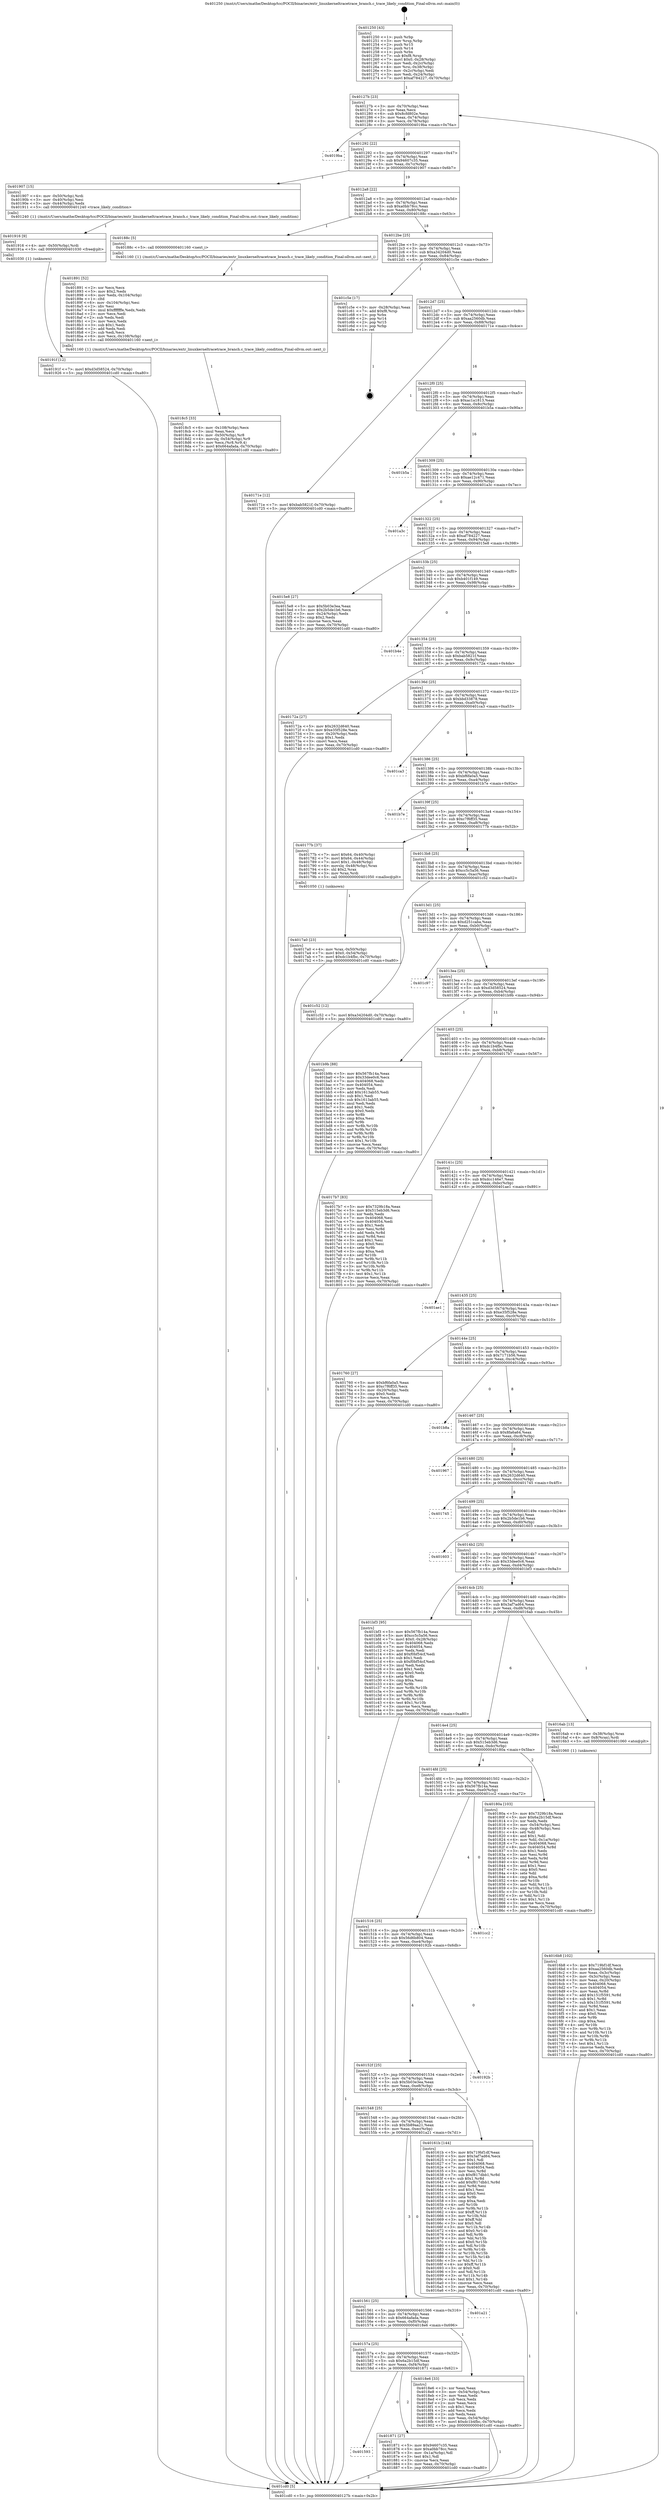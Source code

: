digraph "0x401250" {
  label = "0x401250 (/mnt/c/Users/mathe/Desktop/tcc/POCII/binaries/extr_linuxkerneltracetrace_branch.c_trace_likely_condition_Final-ollvm.out::main(0))"
  labelloc = "t"
  node[shape=record]

  Entry [label="",width=0.3,height=0.3,shape=circle,fillcolor=black,style=filled]
  "0x40127b" [label="{
     0x40127b [23]\l
     | [instrs]\l
     &nbsp;&nbsp;0x40127b \<+3\>: mov -0x70(%rbp),%eax\l
     &nbsp;&nbsp;0x40127e \<+2\>: mov %eax,%ecx\l
     &nbsp;&nbsp;0x401280 \<+6\>: sub $0x8cfd802e,%ecx\l
     &nbsp;&nbsp;0x401286 \<+3\>: mov %eax,-0x74(%rbp)\l
     &nbsp;&nbsp;0x401289 \<+3\>: mov %ecx,-0x78(%rbp)\l
     &nbsp;&nbsp;0x40128c \<+6\>: je 00000000004019ba \<main+0x76a\>\l
  }"]
  "0x4019ba" [label="{
     0x4019ba\l
  }", style=dashed]
  "0x401292" [label="{
     0x401292 [22]\l
     | [instrs]\l
     &nbsp;&nbsp;0x401292 \<+5\>: jmp 0000000000401297 \<main+0x47\>\l
     &nbsp;&nbsp;0x401297 \<+3\>: mov -0x74(%rbp),%eax\l
     &nbsp;&nbsp;0x40129a \<+5\>: sub $0x94607c35,%eax\l
     &nbsp;&nbsp;0x40129f \<+3\>: mov %eax,-0x7c(%rbp)\l
     &nbsp;&nbsp;0x4012a2 \<+6\>: je 0000000000401907 \<main+0x6b7\>\l
  }"]
  Exit [label="",width=0.3,height=0.3,shape=circle,fillcolor=black,style=filled,peripheries=2]
  "0x401907" [label="{
     0x401907 [15]\l
     | [instrs]\l
     &nbsp;&nbsp;0x401907 \<+4\>: mov -0x50(%rbp),%rdi\l
     &nbsp;&nbsp;0x40190b \<+3\>: mov -0x40(%rbp),%esi\l
     &nbsp;&nbsp;0x40190e \<+3\>: mov -0x44(%rbp),%edx\l
     &nbsp;&nbsp;0x401911 \<+5\>: call 0000000000401240 \<trace_likely_condition\>\l
     | [calls]\l
     &nbsp;&nbsp;0x401240 \{1\} (/mnt/c/Users/mathe/Desktop/tcc/POCII/binaries/extr_linuxkerneltracetrace_branch.c_trace_likely_condition_Final-ollvm.out::trace_likely_condition)\l
  }"]
  "0x4012a8" [label="{
     0x4012a8 [22]\l
     | [instrs]\l
     &nbsp;&nbsp;0x4012a8 \<+5\>: jmp 00000000004012ad \<main+0x5d\>\l
     &nbsp;&nbsp;0x4012ad \<+3\>: mov -0x74(%rbp),%eax\l
     &nbsp;&nbsp;0x4012b0 \<+5\>: sub $0xa0bb78cc,%eax\l
     &nbsp;&nbsp;0x4012b5 \<+3\>: mov %eax,-0x80(%rbp)\l
     &nbsp;&nbsp;0x4012b8 \<+6\>: je 000000000040188c \<main+0x63c\>\l
  }"]
  "0x40191f" [label="{
     0x40191f [12]\l
     | [instrs]\l
     &nbsp;&nbsp;0x40191f \<+7\>: movl $0xd3d58524,-0x70(%rbp)\l
     &nbsp;&nbsp;0x401926 \<+5\>: jmp 0000000000401cd0 \<main+0xa80\>\l
  }"]
  "0x40188c" [label="{
     0x40188c [5]\l
     | [instrs]\l
     &nbsp;&nbsp;0x40188c \<+5\>: call 0000000000401160 \<next_i\>\l
     | [calls]\l
     &nbsp;&nbsp;0x401160 \{1\} (/mnt/c/Users/mathe/Desktop/tcc/POCII/binaries/extr_linuxkerneltracetrace_branch.c_trace_likely_condition_Final-ollvm.out::next_i)\l
  }"]
  "0x4012be" [label="{
     0x4012be [25]\l
     | [instrs]\l
     &nbsp;&nbsp;0x4012be \<+5\>: jmp 00000000004012c3 \<main+0x73\>\l
     &nbsp;&nbsp;0x4012c3 \<+3\>: mov -0x74(%rbp),%eax\l
     &nbsp;&nbsp;0x4012c6 \<+5\>: sub $0xa34204d0,%eax\l
     &nbsp;&nbsp;0x4012cb \<+6\>: mov %eax,-0x84(%rbp)\l
     &nbsp;&nbsp;0x4012d1 \<+6\>: je 0000000000401c5e \<main+0xa0e\>\l
  }"]
  "0x401916" [label="{
     0x401916 [9]\l
     | [instrs]\l
     &nbsp;&nbsp;0x401916 \<+4\>: mov -0x50(%rbp),%rdi\l
     &nbsp;&nbsp;0x40191a \<+5\>: call 0000000000401030 \<free@plt\>\l
     | [calls]\l
     &nbsp;&nbsp;0x401030 \{1\} (unknown)\l
  }"]
  "0x401c5e" [label="{
     0x401c5e [17]\l
     | [instrs]\l
     &nbsp;&nbsp;0x401c5e \<+3\>: mov -0x28(%rbp),%eax\l
     &nbsp;&nbsp;0x401c61 \<+7\>: add $0xf8,%rsp\l
     &nbsp;&nbsp;0x401c68 \<+1\>: pop %rbx\l
     &nbsp;&nbsp;0x401c69 \<+2\>: pop %r14\l
     &nbsp;&nbsp;0x401c6b \<+2\>: pop %r15\l
     &nbsp;&nbsp;0x401c6d \<+1\>: pop %rbp\l
     &nbsp;&nbsp;0x401c6e \<+1\>: ret\l
  }"]
  "0x4012d7" [label="{
     0x4012d7 [25]\l
     | [instrs]\l
     &nbsp;&nbsp;0x4012d7 \<+5\>: jmp 00000000004012dc \<main+0x8c\>\l
     &nbsp;&nbsp;0x4012dc \<+3\>: mov -0x74(%rbp),%eax\l
     &nbsp;&nbsp;0x4012df \<+5\>: sub $0xaa2560db,%eax\l
     &nbsp;&nbsp;0x4012e4 \<+6\>: mov %eax,-0x88(%rbp)\l
     &nbsp;&nbsp;0x4012ea \<+6\>: je 000000000040171e \<main+0x4ce\>\l
  }"]
  "0x4018c5" [label="{
     0x4018c5 [33]\l
     | [instrs]\l
     &nbsp;&nbsp;0x4018c5 \<+6\>: mov -0x108(%rbp),%ecx\l
     &nbsp;&nbsp;0x4018cb \<+3\>: imul %eax,%ecx\l
     &nbsp;&nbsp;0x4018ce \<+4\>: mov -0x50(%rbp),%r8\l
     &nbsp;&nbsp;0x4018d2 \<+4\>: movslq -0x54(%rbp),%r9\l
     &nbsp;&nbsp;0x4018d6 \<+4\>: mov %ecx,(%r8,%r9,4)\l
     &nbsp;&nbsp;0x4018da \<+7\>: movl $0x664afada,-0x70(%rbp)\l
     &nbsp;&nbsp;0x4018e1 \<+5\>: jmp 0000000000401cd0 \<main+0xa80\>\l
  }"]
  "0x40171e" [label="{
     0x40171e [12]\l
     | [instrs]\l
     &nbsp;&nbsp;0x40171e \<+7\>: movl $0xbab5821f,-0x70(%rbp)\l
     &nbsp;&nbsp;0x401725 \<+5\>: jmp 0000000000401cd0 \<main+0xa80\>\l
  }"]
  "0x4012f0" [label="{
     0x4012f0 [25]\l
     | [instrs]\l
     &nbsp;&nbsp;0x4012f0 \<+5\>: jmp 00000000004012f5 \<main+0xa5\>\l
     &nbsp;&nbsp;0x4012f5 \<+3\>: mov -0x74(%rbp),%eax\l
     &nbsp;&nbsp;0x4012f8 \<+5\>: sub $0xac1a1813,%eax\l
     &nbsp;&nbsp;0x4012fd \<+6\>: mov %eax,-0x8c(%rbp)\l
     &nbsp;&nbsp;0x401303 \<+6\>: je 0000000000401b5a \<main+0x90a\>\l
  }"]
  "0x401891" [label="{
     0x401891 [52]\l
     | [instrs]\l
     &nbsp;&nbsp;0x401891 \<+2\>: xor %ecx,%ecx\l
     &nbsp;&nbsp;0x401893 \<+5\>: mov $0x2,%edx\l
     &nbsp;&nbsp;0x401898 \<+6\>: mov %edx,-0x104(%rbp)\l
     &nbsp;&nbsp;0x40189e \<+1\>: cltd\l
     &nbsp;&nbsp;0x40189f \<+6\>: mov -0x104(%rbp),%esi\l
     &nbsp;&nbsp;0x4018a5 \<+2\>: idiv %esi\l
     &nbsp;&nbsp;0x4018a7 \<+6\>: imul $0xfffffffe,%edx,%edx\l
     &nbsp;&nbsp;0x4018ad \<+2\>: mov %ecx,%edi\l
     &nbsp;&nbsp;0x4018af \<+2\>: sub %edx,%edi\l
     &nbsp;&nbsp;0x4018b1 \<+2\>: mov %ecx,%edx\l
     &nbsp;&nbsp;0x4018b3 \<+3\>: sub $0x1,%edx\l
     &nbsp;&nbsp;0x4018b6 \<+2\>: add %edx,%edi\l
     &nbsp;&nbsp;0x4018b8 \<+2\>: sub %edi,%ecx\l
     &nbsp;&nbsp;0x4018ba \<+6\>: mov %ecx,-0x108(%rbp)\l
     &nbsp;&nbsp;0x4018c0 \<+5\>: call 0000000000401160 \<next_i\>\l
     | [calls]\l
     &nbsp;&nbsp;0x401160 \{1\} (/mnt/c/Users/mathe/Desktop/tcc/POCII/binaries/extr_linuxkerneltracetrace_branch.c_trace_likely_condition_Final-ollvm.out::next_i)\l
  }"]
  "0x401b5a" [label="{
     0x401b5a\l
  }", style=dashed]
  "0x401309" [label="{
     0x401309 [25]\l
     | [instrs]\l
     &nbsp;&nbsp;0x401309 \<+5\>: jmp 000000000040130e \<main+0xbe\>\l
     &nbsp;&nbsp;0x40130e \<+3\>: mov -0x74(%rbp),%eax\l
     &nbsp;&nbsp;0x401311 \<+5\>: sub $0xae12c471,%eax\l
     &nbsp;&nbsp;0x401316 \<+6\>: mov %eax,-0x90(%rbp)\l
     &nbsp;&nbsp;0x40131c \<+6\>: je 0000000000401a3c \<main+0x7ec\>\l
  }"]
  "0x401593" [label="{
     0x401593\l
  }", style=dashed]
  "0x401a3c" [label="{
     0x401a3c\l
  }", style=dashed]
  "0x401322" [label="{
     0x401322 [25]\l
     | [instrs]\l
     &nbsp;&nbsp;0x401322 \<+5\>: jmp 0000000000401327 \<main+0xd7\>\l
     &nbsp;&nbsp;0x401327 \<+3\>: mov -0x74(%rbp),%eax\l
     &nbsp;&nbsp;0x40132a \<+5\>: sub $0xaf784227,%eax\l
     &nbsp;&nbsp;0x40132f \<+6\>: mov %eax,-0x94(%rbp)\l
     &nbsp;&nbsp;0x401335 \<+6\>: je 00000000004015e8 \<main+0x398\>\l
  }"]
  "0x401871" [label="{
     0x401871 [27]\l
     | [instrs]\l
     &nbsp;&nbsp;0x401871 \<+5\>: mov $0x94607c35,%eax\l
     &nbsp;&nbsp;0x401876 \<+5\>: mov $0xa0bb78cc,%ecx\l
     &nbsp;&nbsp;0x40187b \<+3\>: mov -0x1a(%rbp),%dl\l
     &nbsp;&nbsp;0x40187e \<+3\>: test $0x1,%dl\l
     &nbsp;&nbsp;0x401881 \<+3\>: cmovne %ecx,%eax\l
     &nbsp;&nbsp;0x401884 \<+3\>: mov %eax,-0x70(%rbp)\l
     &nbsp;&nbsp;0x401887 \<+5\>: jmp 0000000000401cd0 \<main+0xa80\>\l
  }"]
  "0x4015e8" [label="{
     0x4015e8 [27]\l
     | [instrs]\l
     &nbsp;&nbsp;0x4015e8 \<+5\>: mov $0x5b03e3ea,%eax\l
     &nbsp;&nbsp;0x4015ed \<+5\>: mov $0x2b5de1b6,%ecx\l
     &nbsp;&nbsp;0x4015f2 \<+3\>: mov -0x24(%rbp),%edx\l
     &nbsp;&nbsp;0x4015f5 \<+3\>: cmp $0x2,%edx\l
     &nbsp;&nbsp;0x4015f8 \<+3\>: cmovne %ecx,%eax\l
     &nbsp;&nbsp;0x4015fb \<+3\>: mov %eax,-0x70(%rbp)\l
     &nbsp;&nbsp;0x4015fe \<+5\>: jmp 0000000000401cd0 \<main+0xa80\>\l
  }"]
  "0x40133b" [label="{
     0x40133b [25]\l
     | [instrs]\l
     &nbsp;&nbsp;0x40133b \<+5\>: jmp 0000000000401340 \<main+0xf0\>\l
     &nbsp;&nbsp;0x401340 \<+3\>: mov -0x74(%rbp),%eax\l
     &nbsp;&nbsp;0x401343 \<+5\>: sub $0xb401f149,%eax\l
     &nbsp;&nbsp;0x401348 \<+6\>: mov %eax,-0x98(%rbp)\l
     &nbsp;&nbsp;0x40134e \<+6\>: je 0000000000401b4e \<main+0x8fe\>\l
  }"]
  "0x401cd0" [label="{
     0x401cd0 [5]\l
     | [instrs]\l
     &nbsp;&nbsp;0x401cd0 \<+5\>: jmp 000000000040127b \<main+0x2b\>\l
  }"]
  "0x401250" [label="{
     0x401250 [43]\l
     | [instrs]\l
     &nbsp;&nbsp;0x401250 \<+1\>: push %rbp\l
     &nbsp;&nbsp;0x401251 \<+3\>: mov %rsp,%rbp\l
     &nbsp;&nbsp;0x401254 \<+2\>: push %r15\l
     &nbsp;&nbsp;0x401256 \<+2\>: push %r14\l
     &nbsp;&nbsp;0x401258 \<+1\>: push %rbx\l
     &nbsp;&nbsp;0x401259 \<+7\>: sub $0xf8,%rsp\l
     &nbsp;&nbsp;0x401260 \<+7\>: movl $0x0,-0x28(%rbp)\l
     &nbsp;&nbsp;0x401267 \<+3\>: mov %edi,-0x2c(%rbp)\l
     &nbsp;&nbsp;0x40126a \<+4\>: mov %rsi,-0x38(%rbp)\l
     &nbsp;&nbsp;0x40126e \<+3\>: mov -0x2c(%rbp),%edi\l
     &nbsp;&nbsp;0x401271 \<+3\>: mov %edi,-0x24(%rbp)\l
     &nbsp;&nbsp;0x401274 \<+7\>: movl $0xaf784227,-0x70(%rbp)\l
  }"]
  "0x40157a" [label="{
     0x40157a [25]\l
     | [instrs]\l
     &nbsp;&nbsp;0x40157a \<+5\>: jmp 000000000040157f \<main+0x32f\>\l
     &nbsp;&nbsp;0x40157f \<+3\>: mov -0x74(%rbp),%eax\l
     &nbsp;&nbsp;0x401582 \<+5\>: sub $0x6a2b15df,%eax\l
     &nbsp;&nbsp;0x401587 \<+6\>: mov %eax,-0xf4(%rbp)\l
     &nbsp;&nbsp;0x40158d \<+6\>: je 0000000000401871 \<main+0x621\>\l
  }"]
  "0x401b4e" [label="{
     0x401b4e\l
  }", style=dashed]
  "0x401354" [label="{
     0x401354 [25]\l
     | [instrs]\l
     &nbsp;&nbsp;0x401354 \<+5\>: jmp 0000000000401359 \<main+0x109\>\l
     &nbsp;&nbsp;0x401359 \<+3\>: mov -0x74(%rbp),%eax\l
     &nbsp;&nbsp;0x40135c \<+5\>: sub $0xbab5821f,%eax\l
     &nbsp;&nbsp;0x401361 \<+6\>: mov %eax,-0x9c(%rbp)\l
     &nbsp;&nbsp;0x401367 \<+6\>: je 000000000040172a \<main+0x4da\>\l
  }"]
  "0x4018e6" [label="{
     0x4018e6 [33]\l
     | [instrs]\l
     &nbsp;&nbsp;0x4018e6 \<+2\>: xor %eax,%eax\l
     &nbsp;&nbsp;0x4018e8 \<+3\>: mov -0x54(%rbp),%ecx\l
     &nbsp;&nbsp;0x4018eb \<+2\>: mov %eax,%edx\l
     &nbsp;&nbsp;0x4018ed \<+2\>: sub %ecx,%edx\l
     &nbsp;&nbsp;0x4018ef \<+2\>: mov %eax,%ecx\l
     &nbsp;&nbsp;0x4018f1 \<+3\>: sub $0x1,%ecx\l
     &nbsp;&nbsp;0x4018f4 \<+2\>: add %ecx,%edx\l
     &nbsp;&nbsp;0x4018f6 \<+2\>: sub %edx,%eax\l
     &nbsp;&nbsp;0x4018f8 \<+3\>: mov %eax,-0x54(%rbp)\l
     &nbsp;&nbsp;0x4018fb \<+7\>: movl $0xdc1b4fbc,-0x70(%rbp)\l
     &nbsp;&nbsp;0x401902 \<+5\>: jmp 0000000000401cd0 \<main+0xa80\>\l
  }"]
  "0x40172a" [label="{
     0x40172a [27]\l
     | [instrs]\l
     &nbsp;&nbsp;0x40172a \<+5\>: mov $0x2632d640,%eax\l
     &nbsp;&nbsp;0x40172f \<+5\>: mov $0xe35f528e,%ecx\l
     &nbsp;&nbsp;0x401734 \<+3\>: mov -0x20(%rbp),%edx\l
     &nbsp;&nbsp;0x401737 \<+3\>: cmp $0x1,%edx\l
     &nbsp;&nbsp;0x40173a \<+3\>: cmovl %ecx,%eax\l
     &nbsp;&nbsp;0x40173d \<+3\>: mov %eax,-0x70(%rbp)\l
     &nbsp;&nbsp;0x401740 \<+5\>: jmp 0000000000401cd0 \<main+0xa80\>\l
  }"]
  "0x40136d" [label="{
     0x40136d [25]\l
     | [instrs]\l
     &nbsp;&nbsp;0x40136d \<+5\>: jmp 0000000000401372 \<main+0x122\>\l
     &nbsp;&nbsp;0x401372 \<+3\>: mov -0x74(%rbp),%eax\l
     &nbsp;&nbsp;0x401375 \<+5\>: sub $0xbbd33878,%eax\l
     &nbsp;&nbsp;0x40137a \<+6\>: mov %eax,-0xa0(%rbp)\l
     &nbsp;&nbsp;0x401380 \<+6\>: je 0000000000401ca3 \<main+0xa53\>\l
  }"]
  "0x401561" [label="{
     0x401561 [25]\l
     | [instrs]\l
     &nbsp;&nbsp;0x401561 \<+5\>: jmp 0000000000401566 \<main+0x316\>\l
     &nbsp;&nbsp;0x401566 \<+3\>: mov -0x74(%rbp),%eax\l
     &nbsp;&nbsp;0x401569 \<+5\>: sub $0x664afada,%eax\l
     &nbsp;&nbsp;0x40156e \<+6\>: mov %eax,-0xf0(%rbp)\l
     &nbsp;&nbsp;0x401574 \<+6\>: je 00000000004018e6 \<main+0x696\>\l
  }"]
  "0x401ca3" [label="{
     0x401ca3\l
  }", style=dashed]
  "0x401386" [label="{
     0x401386 [25]\l
     | [instrs]\l
     &nbsp;&nbsp;0x401386 \<+5\>: jmp 000000000040138b \<main+0x13b\>\l
     &nbsp;&nbsp;0x40138b \<+3\>: mov -0x74(%rbp),%eax\l
     &nbsp;&nbsp;0x40138e \<+5\>: sub $0xbf6fa0a5,%eax\l
     &nbsp;&nbsp;0x401393 \<+6\>: mov %eax,-0xa4(%rbp)\l
     &nbsp;&nbsp;0x401399 \<+6\>: je 0000000000401b7e \<main+0x92e\>\l
  }"]
  "0x401a21" [label="{
     0x401a21\l
  }", style=dashed]
  "0x401b7e" [label="{
     0x401b7e\l
  }", style=dashed]
  "0x40139f" [label="{
     0x40139f [25]\l
     | [instrs]\l
     &nbsp;&nbsp;0x40139f \<+5\>: jmp 00000000004013a4 \<main+0x154\>\l
     &nbsp;&nbsp;0x4013a4 \<+3\>: mov -0x74(%rbp),%eax\l
     &nbsp;&nbsp;0x4013a7 \<+5\>: sub $0xc7f6ff35,%eax\l
     &nbsp;&nbsp;0x4013ac \<+6\>: mov %eax,-0xa8(%rbp)\l
     &nbsp;&nbsp;0x4013b2 \<+6\>: je 000000000040177b \<main+0x52b\>\l
  }"]
  "0x4017a0" [label="{
     0x4017a0 [23]\l
     | [instrs]\l
     &nbsp;&nbsp;0x4017a0 \<+4\>: mov %rax,-0x50(%rbp)\l
     &nbsp;&nbsp;0x4017a4 \<+7\>: movl $0x0,-0x54(%rbp)\l
     &nbsp;&nbsp;0x4017ab \<+7\>: movl $0xdc1b4fbc,-0x70(%rbp)\l
     &nbsp;&nbsp;0x4017b2 \<+5\>: jmp 0000000000401cd0 \<main+0xa80\>\l
  }"]
  "0x40177b" [label="{
     0x40177b [37]\l
     | [instrs]\l
     &nbsp;&nbsp;0x40177b \<+7\>: movl $0x64,-0x40(%rbp)\l
     &nbsp;&nbsp;0x401782 \<+7\>: movl $0x64,-0x44(%rbp)\l
     &nbsp;&nbsp;0x401789 \<+7\>: movl $0x1,-0x48(%rbp)\l
     &nbsp;&nbsp;0x401790 \<+4\>: movslq -0x48(%rbp),%rax\l
     &nbsp;&nbsp;0x401794 \<+4\>: shl $0x2,%rax\l
     &nbsp;&nbsp;0x401798 \<+3\>: mov %rax,%rdi\l
     &nbsp;&nbsp;0x40179b \<+5\>: call 0000000000401050 \<malloc@plt\>\l
     | [calls]\l
     &nbsp;&nbsp;0x401050 \{1\} (unknown)\l
  }"]
  "0x4013b8" [label="{
     0x4013b8 [25]\l
     | [instrs]\l
     &nbsp;&nbsp;0x4013b8 \<+5\>: jmp 00000000004013bd \<main+0x16d\>\l
     &nbsp;&nbsp;0x4013bd \<+3\>: mov -0x74(%rbp),%eax\l
     &nbsp;&nbsp;0x4013c0 \<+5\>: sub $0xcc5c5a56,%eax\l
     &nbsp;&nbsp;0x4013c5 \<+6\>: mov %eax,-0xac(%rbp)\l
     &nbsp;&nbsp;0x4013cb \<+6\>: je 0000000000401c52 \<main+0xa02\>\l
  }"]
  "0x4016b8" [label="{
     0x4016b8 [102]\l
     | [instrs]\l
     &nbsp;&nbsp;0x4016b8 \<+5\>: mov $0x719bf1df,%ecx\l
     &nbsp;&nbsp;0x4016bd \<+5\>: mov $0xaa2560db,%edx\l
     &nbsp;&nbsp;0x4016c2 \<+3\>: mov %eax,-0x3c(%rbp)\l
     &nbsp;&nbsp;0x4016c5 \<+3\>: mov -0x3c(%rbp),%eax\l
     &nbsp;&nbsp;0x4016c8 \<+3\>: mov %eax,-0x20(%rbp)\l
     &nbsp;&nbsp;0x4016cb \<+7\>: mov 0x404068,%eax\l
     &nbsp;&nbsp;0x4016d2 \<+7\>: mov 0x404054,%esi\l
     &nbsp;&nbsp;0x4016d9 \<+3\>: mov %eax,%r8d\l
     &nbsp;&nbsp;0x4016dc \<+7\>: add $0x151f5591,%r8d\l
     &nbsp;&nbsp;0x4016e3 \<+4\>: sub $0x1,%r8d\l
     &nbsp;&nbsp;0x4016e7 \<+7\>: sub $0x151f5591,%r8d\l
     &nbsp;&nbsp;0x4016ee \<+4\>: imul %r8d,%eax\l
     &nbsp;&nbsp;0x4016f2 \<+3\>: and $0x1,%eax\l
     &nbsp;&nbsp;0x4016f5 \<+3\>: cmp $0x0,%eax\l
     &nbsp;&nbsp;0x4016f8 \<+4\>: sete %r9b\l
     &nbsp;&nbsp;0x4016fc \<+3\>: cmp $0xa,%esi\l
     &nbsp;&nbsp;0x4016ff \<+4\>: setl %r10b\l
     &nbsp;&nbsp;0x401703 \<+3\>: mov %r9b,%r11b\l
     &nbsp;&nbsp;0x401706 \<+3\>: and %r10b,%r11b\l
     &nbsp;&nbsp;0x401709 \<+3\>: xor %r10b,%r9b\l
     &nbsp;&nbsp;0x40170c \<+3\>: or %r9b,%r11b\l
     &nbsp;&nbsp;0x40170f \<+4\>: test $0x1,%r11b\l
     &nbsp;&nbsp;0x401713 \<+3\>: cmovne %edx,%ecx\l
     &nbsp;&nbsp;0x401716 \<+3\>: mov %ecx,-0x70(%rbp)\l
     &nbsp;&nbsp;0x401719 \<+5\>: jmp 0000000000401cd0 \<main+0xa80\>\l
  }"]
  "0x401c52" [label="{
     0x401c52 [12]\l
     | [instrs]\l
     &nbsp;&nbsp;0x401c52 \<+7\>: movl $0xa34204d0,-0x70(%rbp)\l
     &nbsp;&nbsp;0x401c59 \<+5\>: jmp 0000000000401cd0 \<main+0xa80\>\l
  }"]
  "0x4013d1" [label="{
     0x4013d1 [25]\l
     | [instrs]\l
     &nbsp;&nbsp;0x4013d1 \<+5\>: jmp 00000000004013d6 \<main+0x186\>\l
     &nbsp;&nbsp;0x4013d6 \<+3\>: mov -0x74(%rbp),%eax\l
     &nbsp;&nbsp;0x4013d9 \<+5\>: sub $0xd251caba,%eax\l
     &nbsp;&nbsp;0x4013de \<+6\>: mov %eax,-0xb0(%rbp)\l
     &nbsp;&nbsp;0x4013e4 \<+6\>: je 0000000000401c97 \<main+0xa47\>\l
  }"]
  "0x401548" [label="{
     0x401548 [25]\l
     | [instrs]\l
     &nbsp;&nbsp;0x401548 \<+5\>: jmp 000000000040154d \<main+0x2fd\>\l
     &nbsp;&nbsp;0x40154d \<+3\>: mov -0x74(%rbp),%eax\l
     &nbsp;&nbsp;0x401550 \<+5\>: sub $0x5b89aa21,%eax\l
     &nbsp;&nbsp;0x401555 \<+6\>: mov %eax,-0xec(%rbp)\l
     &nbsp;&nbsp;0x40155b \<+6\>: je 0000000000401a21 \<main+0x7d1\>\l
  }"]
  "0x401c97" [label="{
     0x401c97\l
  }", style=dashed]
  "0x4013ea" [label="{
     0x4013ea [25]\l
     | [instrs]\l
     &nbsp;&nbsp;0x4013ea \<+5\>: jmp 00000000004013ef \<main+0x19f\>\l
     &nbsp;&nbsp;0x4013ef \<+3\>: mov -0x74(%rbp),%eax\l
     &nbsp;&nbsp;0x4013f2 \<+5\>: sub $0xd3d58524,%eax\l
     &nbsp;&nbsp;0x4013f7 \<+6\>: mov %eax,-0xb4(%rbp)\l
     &nbsp;&nbsp;0x4013fd \<+6\>: je 0000000000401b9b \<main+0x94b\>\l
  }"]
  "0x40161b" [label="{
     0x40161b [144]\l
     | [instrs]\l
     &nbsp;&nbsp;0x40161b \<+5\>: mov $0x719bf1df,%eax\l
     &nbsp;&nbsp;0x401620 \<+5\>: mov $0x3af7ad64,%ecx\l
     &nbsp;&nbsp;0x401625 \<+2\>: mov $0x1,%dl\l
     &nbsp;&nbsp;0x401627 \<+7\>: mov 0x404068,%esi\l
     &nbsp;&nbsp;0x40162e \<+7\>: mov 0x404054,%edi\l
     &nbsp;&nbsp;0x401635 \<+3\>: mov %esi,%r8d\l
     &nbsp;&nbsp;0x401638 \<+7\>: sub $0xf817dbb1,%r8d\l
     &nbsp;&nbsp;0x40163f \<+4\>: sub $0x1,%r8d\l
     &nbsp;&nbsp;0x401643 \<+7\>: add $0xf817dbb1,%r8d\l
     &nbsp;&nbsp;0x40164a \<+4\>: imul %r8d,%esi\l
     &nbsp;&nbsp;0x40164e \<+3\>: and $0x1,%esi\l
     &nbsp;&nbsp;0x401651 \<+3\>: cmp $0x0,%esi\l
     &nbsp;&nbsp;0x401654 \<+4\>: sete %r9b\l
     &nbsp;&nbsp;0x401658 \<+3\>: cmp $0xa,%edi\l
     &nbsp;&nbsp;0x40165b \<+4\>: setl %r10b\l
     &nbsp;&nbsp;0x40165f \<+3\>: mov %r9b,%r11b\l
     &nbsp;&nbsp;0x401662 \<+4\>: xor $0xff,%r11b\l
     &nbsp;&nbsp;0x401666 \<+3\>: mov %r10b,%bl\l
     &nbsp;&nbsp;0x401669 \<+3\>: xor $0xff,%bl\l
     &nbsp;&nbsp;0x40166c \<+3\>: xor $0x0,%dl\l
     &nbsp;&nbsp;0x40166f \<+3\>: mov %r11b,%r14b\l
     &nbsp;&nbsp;0x401672 \<+4\>: and $0x0,%r14b\l
     &nbsp;&nbsp;0x401676 \<+3\>: and %dl,%r9b\l
     &nbsp;&nbsp;0x401679 \<+3\>: mov %bl,%r15b\l
     &nbsp;&nbsp;0x40167c \<+4\>: and $0x0,%r15b\l
     &nbsp;&nbsp;0x401680 \<+3\>: and %dl,%r10b\l
     &nbsp;&nbsp;0x401683 \<+3\>: or %r9b,%r14b\l
     &nbsp;&nbsp;0x401686 \<+3\>: or %r10b,%r15b\l
     &nbsp;&nbsp;0x401689 \<+3\>: xor %r15b,%r14b\l
     &nbsp;&nbsp;0x40168c \<+3\>: or %bl,%r11b\l
     &nbsp;&nbsp;0x40168f \<+4\>: xor $0xff,%r11b\l
     &nbsp;&nbsp;0x401693 \<+3\>: or $0x0,%dl\l
     &nbsp;&nbsp;0x401696 \<+3\>: and %dl,%r11b\l
     &nbsp;&nbsp;0x401699 \<+3\>: or %r11b,%r14b\l
     &nbsp;&nbsp;0x40169c \<+4\>: test $0x1,%r14b\l
     &nbsp;&nbsp;0x4016a0 \<+3\>: cmovne %ecx,%eax\l
     &nbsp;&nbsp;0x4016a3 \<+3\>: mov %eax,-0x70(%rbp)\l
     &nbsp;&nbsp;0x4016a6 \<+5\>: jmp 0000000000401cd0 \<main+0xa80\>\l
  }"]
  "0x401b9b" [label="{
     0x401b9b [88]\l
     | [instrs]\l
     &nbsp;&nbsp;0x401b9b \<+5\>: mov $0x567fb14a,%eax\l
     &nbsp;&nbsp;0x401ba0 \<+5\>: mov $0x33dee0c6,%ecx\l
     &nbsp;&nbsp;0x401ba5 \<+7\>: mov 0x404068,%edx\l
     &nbsp;&nbsp;0x401bac \<+7\>: mov 0x404054,%esi\l
     &nbsp;&nbsp;0x401bb3 \<+2\>: mov %edx,%edi\l
     &nbsp;&nbsp;0x401bb5 \<+6\>: add $0x1613ab55,%edi\l
     &nbsp;&nbsp;0x401bbb \<+3\>: sub $0x1,%edi\l
     &nbsp;&nbsp;0x401bbe \<+6\>: sub $0x1613ab55,%edi\l
     &nbsp;&nbsp;0x401bc4 \<+3\>: imul %edi,%edx\l
     &nbsp;&nbsp;0x401bc7 \<+3\>: and $0x1,%edx\l
     &nbsp;&nbsp;0x401bca \<+3\>: cmp $0x0,%edx\l
     &nbsp;&nbsp;0x401bcd \<+4\>: sete %r8b\l
     &nbsp;&nbsp;0x401bd1 \<+3\>: cmp $0xa,%esi\l
     &nbsp;&nbsp;0x401bd4 \<+4\>: setl %r9b\l
     &nbsp;&nbsp;0x401bd8 \<+3\>: mov %r8b,%r10b\l
     &nbsp;&nbsp;0x401bdb \<+3\>: and %r9b,%r10b\l
     &nbsp;&nbsp;0x401bde \<+3\>: xor %r9b,%r8b\l
     &nbsp;&nbsp;0x401be1 \<+3\>: or %r8b,%r10b\l
     &nbsp;&nbsp;0x401be4 \<+4\>: test $0x1,%r10b\l
     &nbsp;&nbsp;0x401be8 \<+3\>: cmovne %ecx,%eax\l
     &nbsp;&nbsp;0x401beb \<+3\>: mov %eax,-0x70(%rbp)\l
     &nbsp;&nbsp;0x401bee \<+5\>: jmp 0000000000401cd0 \<main+0xa80\>\l
  }"]
  "0x401403" [label="{
     0x401403 [25]\l
     | [instrs]\l
     &nbsp;&nbsp;0x401403 \<+5\>: jmp 0000000000401408 \<main+0x1b8\>\l
     &nbsp;&nbsp;0x401408 \<+3\>: mov -0x74(%rbp),%eax\l
     &nbsp;&nbsp;0x40140b \<+5\>: sub $0xdc1b4fbc,%eax\l
     &nbsp;&nbsp;0x401410 \<+6\>: mov %eax,-0xb8(%rbp)\l
     &nbsp;&nbsp;0x401416 \<+6\>: je 00000000004017b7 \<main+0x567\>\l
  }"]
  "0x40152f" [label="{
     0x40152f [25]\l
     | [instrs]\l
     &nbsp;&nbsp;0x40152f \<+5\>: jmp 0000000000401534 \<main+0x2e4\>\l
     &nbsp;&nbsp;0x401534 \<+3\>: mov -0x74(%rbp),%eax\l
     &nbsp;&nbsp;0x401537 \<+5\>: sub $0x5b03e3ea,%eax\l
     &nbsp;&nbsp;0x40153c \<+6\>: mov %eax,-0xe8(%rbp)\l
     &nbsp;&nbsp;0x401542 \<+6\>: je 000000000040161b \<main+0x3cb\>\l
  }"]
  "0x4017b7" [label="{
     0x4017b7 [83]\l
     | [instrs]\l
     &nbsp;&nbsp;0x4017b7 \<+5\>: mov $0x7329b18a,%eax\l
     &nbsp;&nbsp;0x4017bc \<+5\>: mov $0x515eb3d6,%ecx\l
     &nbsp;&nbsp;0x4017c1 \<+2\>: xor %edx,%edx\l
     &nbsp;&nbsp;0x4017c3 \<+7\>: mov 0x404068,%esi\l
     &nbsp;&nbsp;0x4017ca \<+7\>: mov 0x404054,%edi\l
     &nbsp;&nbsp;0x4017d1 \<+3\>: sub $0x1,%edx\l
     &nbsp;&nbsp;0x4017d4 \<+3\>: mov %esi,%r8d\l
     &nbsp;&nbsp;0x4017d7 \<+3\>: add %edx,%r8d\l
     &nbsp;&nbsp;0x4017da \<+4\>: imul %r8d,%esi\l
     &nbsp;&nbsp;0x4017de \<+3\>: and $0x1,%esi\l
     &nbsp;&nbsp;0x4017e1 \<+3\>: cmp $0x0,%esi\l
     &nbsp;&nbsp;0x4017e4 \<+4\>: sete %r9b\l
     &nbsp;&nbsp;0x4017e8 \<+3\>: cmp $0xa,%edi\l
     &nbsp;&nbsp;0x4017eb \<+4\>: setl %r10b\l
     &nbsp;&nbsp;0x4017ef \<+3\>: mov %r9b,%r11b\l
     &nbsp;&nbsp;0x4017f2 \<+3\>: and %r10b,%r11b\l
     &nbsp;&nbsp;0x4017f5 \<+3\>: xor %r10b,%r9b\l
     &nbsp;&nbsp;0x4017f8 \<+3\>: or %r9b,%r11b\l
     &nbsp;&nbsp;0x4017fb \<+4\>: test $0x1,%r11b\l
     &nbsp;&nbsp;0x4017ff \<+3\>: cmovne %ecx,%eax\l
     &nbsp;&nbsp;0x401802 \<+3\>: mov %eax,-0x70(%rbp)\l
     &nbsp;&nbsp;0x401805 \<+5\>: jmp 0000000000401cd0 \<main+0xa80\>\l
  }"]
  "0x40141c" [label="{
     0x40141c [25]\l
     | [instrs]\l
     &nbsp;&nbsp;0x40141c \<+5\>: jmp 0000000000401421 \<main+0x1d1\>\l
     &nbsp;&nbsp;0x401421 \<+3\>: mov -0x74(%rbp),%eax\l
     &nbsp;&nbsp;0x401424 \<+5\>: sub $0xdcc146e7,%eax\l
     &nbsp;&nbsp;0x401429 \<+6\>: mov %eax,-0xbc(%rbp)\l
     &nbsp;&nbsp;0x40142f \<+6\>: je 0000000000401ae1 \<main+0x891\>\l
  }"]
  "0x40192b" [label="{
     0x40192b\l
  }", style=dashed]
  "0x401ae1" [label="{
     0x401ae1\l
  }", style=dashed]
  "0x401435" [label="{
     0x401435 [25]\l
     | [instrs]\l
     &nbsp;&nbsp;0x401435 \<+5\>: jmp 000000000040143a \<main+0x1ea\>\l
     &nbsp;&nbsp;0x40143a \<+3\>: mov -0x74(%rbp),%eax\l
     &nbsp;&nbsp;0x40143d \<+5\>: sub $0xe35f528e,%eax\l
     &nbsp;&nbsp;0x401442 \<+6\>: mov %eax,-0xc0(%rbp)\l
     &nbsp;&nbsp;0x401448 \<+6\>: je 0000000000401760 \<main+0x510\>\l
  }"]
  "0x401516" [label="{
     0x401516 [25]\l
     | [instrs]\l
     &nbsp;&nbsp;0x401516 \<+5\>: jmp 000000000040151b \<main+0x2cb\>\l
     &nbsp;&nbsp;0x40151b \<+3\>: mov -0x74(%rbp),%eax\l
     &nbsp;&nbsp;0x40151e \<+5\>: sub $0x56d6b804,%eax\l
     &nbsp;&nbsp;0x401523 \<+6\>: mov %eax,-0xe4(%rbp)\l
     &nbsp;&nbsp;0x401529 \<+6\>: je 000000000040192b \<main+0x6db\>\l
  }"]
  "0x401760" [label="{
     0x401760 [27]\l
     | [instrs]\l
     &nbsp;&nbsp;0x401760 \<+5\>: mov $0xbf6fa0a5,%eax\l
     &nbsp;&nbsp;0x401765 \<+5\>: mov $0xc7f6ff35,%ecx\l
     &nbsp;&nbsp;0x40176a \<+3\>: mov -0x20(%rbp),%edx\l
     &nbsp;&nbsp;0x40176d \<+3\>: cmp $0x0,%edx\l
     &nbsp;&nbsp;0x401770 \<+3\>: cmove %ecx,%eax\l
     &nbsp;&nbsp;0x401773 \<+3\>: mov %eax,-0x70(%rbp)\l
     &nbsp;&nbsp;0x401776 \<+5\>: jmp 0000000000401cd0 \<main+0xa80\>\l
  }"]
  "0x40144e" [label="{
     0x40144e [25]\l
     | [instrs]\l
     &nbsp;&nbsp;0x40144e \<+5\>: jmp 0000000000401453 \<main+0x203\>\l
     &nbsp;&nbsp;0x401453 \<+3\>: mov -0x74(%rbp),%eax\l
     &nbsp;&nbsp;0x401456 \<+5\>: sub $0x7171b56,%eax\l
     &nbsp;&nbsp;0x40145b \<+6\>: mov %eax,-0xc4(%rbp)\l
     &nbsp;&nbsp;0x401461 \<+6\>: je 0000000000401b8a \<main+0x93a\>\l
  }"]
  "0x401cc2" [label="{
     0x401cc2\l
  }", style=dashed]
  "0x401b8a" [label="{
     0x401b8a\l
  }", style=dashed]
  "0x401467" [label="{
     0x401467 [25]\l
     | [instrs]\l
     &nbsp;&nbsp;0x401467 \<+5\>: jmp 000000000040146c \<main+0x21c\>\l
     &nbsp;&nbsp;0x40146c \<+3\>: mov -0x74(%rbp),%eax\l
     &nbsp;&nbsp;0x40146f \<+5\>: sub $0x8fa6a64,%eax\l
     &nbsp;&nbsp;0x401474 \<+6\>: mov %eax,-0xc8(%rbp)\l
     &nbsp;&nbsp;0x40147a \<+6\>: je 0000000000401967 \<main+0x717\>\l
  }"]
  "0x4014fd" [label="{
     0x4014fd [25]\l
     | [instrs]\l
     &nbsp;&nbsp;0x4014fd \<+5\>: jmp 0000000000401502 \<main+0x2b2\>\l
     &nbsp;&nbsp;0x401502 \<+3\>: mov -0x74(%rbp),%eax\l
     &nbsp;&nbsp;0x401505 \<+5\>: sub $0x567fb14a,%eax\l
     &nbsp;&nbsp;0x40150a \<+6\>: mov %eax,-0xe0(%rbp)\l
     &nbsp;&nbsp;0x401510 \<+6\>: je 0000000000401cc2 \<main+0xa72\>\l
  }"]
  "0x401967" [label="{
     0x401967\l
  }", style=dashed]
  "0x401480" [label="{
     0x401480 [25]\l
     | [instrs]\l
     &nbsp;&nbsp;0x401480 \<+5\>: jmp 0000000000401485 \<main+0x235\>\l
     &nbsp;&nbsp;0x401485 \<+3\>: mov -0x74(%rbp),%eax\l
     &nbsp;&nbsp;0x401488 \<+5\>: sub $0x2632d640,%eax\l
     &nbsp;&nbsp;0x40148d \<+6\>: mov %eax,-0xcc(%rbp)\l
     &nbsp;&nbsp;0x401493 \<+6\>: je 0000000000401745 \<main+0x4f5\>\l
  }"]
  "0x40180a" [label="{
     0x40180a [103]\l
     | [instrs]\l
     &nbsp;&nbsp;0x40180a \<+5\>: mov $0x7329b18a,%eax\l
     &nbsp;&nbsp;0x40180f \<+5\>: mov $0x6a2b15df,%ecx\l
     &nbsp;&nbsp;0x401814 \<+2\>: xor %edx,%edx\l
     &nbsp;&nbsp;0x401816 \<+3\>: mov -0x54(%rbp),%esi\l
     &nbsp;&nbsp;0x401819 \<+3\>: cmp -0x48(%rbp),%esi\l
     &nbsp;&nbsp;0x40181c \<+4\>: setl %dil\l
     &nbsp;&nbsp;0x401820 \<+4\>: and $0x1,%dil\l
     &nbsp;&nbsp;0x401824 \<+4\>: mov %dil,-0x1a(%rbp)\l
     &nbsp;&nbsp;0x401828 \<+7\>: mov 0x404068,%esi\l
     &nbsp;&nbsp;0x40182f \<+8\>: mov 0x404054,%r8d\l
     &nbsp;&nbsp;0x401837 \<+3\>: sub $0x1,%edx\l
     &nbsp;&nbsp;0x40183a \<+3\>: mov %esi,%r9d\l
     &nbsp;&nbsp;0x40183d \<+3\>: add %edx,%r9d\l
     &nbsp;&nbsp;0x401840 \<+4\>: imul %r9d,%esi\l
     &nbsp;&nbsp;0x401844 \<+3\>: and $0x1,%esi\l
     &nbsp;&nbsp;0x401847 \<+3\>: cmp $0x0,%esi\l
     &nbsp;&nbsp;0x40184a \<+4\>: sete %dil\l
     &nbsp;&nbsp;0x40184e \<+4\>: cmp $0xa,%r8d\l
     &nbsp;&nbsp;0x401852 \<+4\>: setl %r10b\l
     &nbsp;&nbsp;0x401856 \<+3\>: mov %dil,%r11b\l
     &nbsp;&nbsp;0x401859 \<+3\>: and %r10b,%r11b\l
     &nbsp;&nbsp;0x40185c \<+3\>: xor %r10b,%dil\l
     &nbsp;&nbsp;0x40185f \<+3\>: or %dil,%r11b\l
     &nbsp;&nbsp;0x401862 \<+4\>: test $0x1,%r11b\l
     &nbsp;&nbsp;0x401866 \<+3\>: cmovne %ecx,%eax\l
     &nbsp;&nbsp;0x401869 \<+3\>: mov %eax,-0x70(%rbp)\l
     &nbsp;&nbsp;0x40186c \<+5\>: jmp 0000000000401cd0 \<main+0xa80\>\l
  }"]
  "0x401745" [label="{
     0x401745\l
  }", style=dashed]
  "0x401499" [label="{
     0x401499 [25]\l
     | [instrs]\l
     &nbsp;&nbsp;0x401499 \<+5\>: jmp 000000000040149e \<main+0x24e\>\l
     &nbsp;&nbsp;0x40149e \<+3\>: mov -0x74(%rbp),%eax\l
     &nbsp;&nbsp;0x4014a1 \<+5\>: sub $0x2b5de1b6,%eax\l
     &nbsp;&nbsp;0x4014a6 \<+6\>: mov %eax,-0xd0(%rbp)\l
     &nbsp;&nbsp;0x4014ac \<+6\>: je 0000000000401603 \<main+0x3b3\>\l
  }"]
  "0x4014e4" [label="{
     0x4014e4 [25]\l
     | [instrs]\l
     &nbsp;&nbsp;0x4014e4 \<+5\>: jmp 00000000004014e9 \<main+0x299\>\l
     &nbsp;&nbsp;0x4014e9 \<+3\>: mov -0x74(%rbp),%eax\l
     &nbsp;&nbsp;0x4014ec \<+5\>: sub $0x515eb3d6,%eax\l
     &nbsp;&nbsp;0x4014f1 \<+6\>: mov %eax,-0xdc(%rbp)\l
     &nbsp;&nbsp;0x4014f7 \<+6\>: je 000000000040180a \<main+0x5ba\>\l
  }"]
  "0x401603" [label="{
     0x401603\l
  }", style=dashed]
  "0x4014b2" [label="{
     0x4014b2 [25]\l
     | [instrs]\l
     &nbsp;&nbsp;0x4014b2 \<+5\>: jmp 00000000004014b7 \<main+0x267\>\l
     &nbsp;&nbsp;0x4014b7 \<+3\>: mov -0x74(%rbp),%eax\l
     &nbsp;&nbsp;0x4014ba \<+5\>: sub $0x33dee0c6,%eax\l
     &nbsp;&nbsp;0x4014bf \<+6\>: mov %eax,-0xd4(%rbp)\l
     &nbsp;&nbsp;0x4014c5 \<+6\>: je 0000000000401bf3 \<main+0x9a3\>\l
  }"]
  "0x4016ab" [label="{
     0x4016ab [13]\l
     | [instrs]\l
     &nbsp;&nbsp;0x4016ab \<+4\>: mov -0x38(%rbp),%rax\l
     &nbsp;&nbsp;0x4016af \<+4\>: mov 0x8(%rax),%rdi\l
     &nbsp;&nbsp;0x4016b3 \<+5\>: call 0000000000401060 \<atoi@plt\>\l
     | [calls]\l
     &nbsp;&nbsp;0x401060 \{1\} (unknown)\l
  }"]
  "0x401bf3" [label="{
     0x401bf3 [95]\l
     | [instrs]\l
     &nbsp;&nbsp;0x401bf3 \<+5\>: mov $0x567fb14a,%eax\l
     &nbsp;&nbsp;0x401bf8 \<+5\>: mov $0xcc5c5a56,%ecx\l
     &nbsp;&nbsp;0x401bfd \<+7\>: movl $0x0,-0x28(%rbp)\l
     &nbsp;&nbsp;0x401c04 \<+7\>: mov 0x404068,%edx\l
     &nbsp;&nbsp;0x401c0b \<+7\>: mov 0x404054,%esi\l
     &nbsp;&nbsp;0x401c12 \<+2\>: mov %edx,%edi\l
     &nbsp;&nbsp;0x401c14 \<+6\>: add $0xf0bf54cf,%edi\l
     &nbsp;&nbsp;0x401c1a \<+3\>: sub $0x1,%edi\l
     &nbsp;&nbsp;0x401c1d \<+6\>: sub $0xf0bf54cf,%edi\l
     &nbsp;&nbsp;0x401c23 \<+3\>: imul %edi,%edx\l
     &nbsp;&nbsp;0x401c26 \<+3\>: and $0x1,%edx\l
     &nbsp;&nbsp;0x401c29 \<+3\>: cmp $0x0,%edx\l
     &nbsp;&nbsp;0x401c2c \<+4\>: sete %r8b\l
     &nbsp;&nbsp;0x401c30 \<+3\>: cmp $0xa,%esi\l
     &nbsp;&nbsp;0x401c33 \<+4\>: setl %r9b\l
     &nbsp;&nbsp;0x401c37 \<+3\>: mov %r8b,%r10b\l
     &nbsp;&nbsp;0x401c3a \<+3\>: and %r9b,%r10b\l
     &nbsp;&nbsp;0x401c3d \<+3\>: xor %r9b,%r8b\l
     &nbsp;&nbsp;0x401c40 \<+3\>: or %r8b,%r10b\l
     &nbsp;&nbsp;0x401c43 \<+4\>: test $0x1,%r10b\l
     &nbsp;&nbsp;0x401c47 \<+3\>: cmovne %ecx,%eax\l
     &nbsp;&nbsp;0x401c4a \<+3\>: mov %eax,-0x70(%rbp)\l
     &nbsp;&nbsp;0x401c4d \<+5\>: jmp 0000000000401cd0 \<main+0xa80\>\l
  }"]
  "0x4014cb" [label="{
     0x4014cb [25]\l
     | [instrs]\l
     &nbsp;&nbsp;0x4014cb \<+5\>: jmp 00000000004014d0 \<main+0x280\>\l
     &nbsp;&nbsp;0x4014d0 \<+3\>: mov -0x74(%rbp),%eax\l
     &nbsp;&nbsp;0x4014d3 \<+5\>: sub $0x3af7ad64,%eax\l
     &nbsp;&nbsp;0x4014d8 \<+6\>: mov %eax,-0xd8(%rbp)\l
     &nbsp;&nbsp;0x4014de \<+6\>: je 00000000004016ab \<main+0x45b\>\l
  }"]
  Entry -> "0x401250" [label=" 1"]
  "0x40127b" -> "0x4019ba" [label=" 0"]
  "0x40127b" -> "0x401292" [label=" 20"]
  "0x401c5e" -> Exit [label=" 1"]
  "0x401292" -> "0x401907" [label=" 1"]
  "0x401292" -> "0x4012a8" [label=" 19"]
  "0x401c52" -> "0x401cd0" [label=" 1"]
  "0x4012a8" -> "0x40188c" [label=" 1"]
  "0x4012a8" -> "0x4012be" [label=" 18"]
  "0x401bf3" -> "0x401cd0" [label=" 1"]
  "0x4012be" -> "0x401c5e" [label=" 1"]
  "0x4012be" -> "0x4012d7" [label=" 17"]
  "0x401b9b" -> "0x401cd0" [label=" 1"]
  "0x4012d7" -> "0x40171e" [label=" 1"]
  "0x4012d7" -> "0x4012f0" [label=" 16"]
  "0x40191f" -> "0x401cd0" [label=" 1"]
  "0x4012f0" -> "0x401b5a" [label=" 0"]
  "0x4012f0" -> "0x401309" [label=" 16"]
  "0x401916" -> "0x40191f" [label=" 1"]
  "0x401309" -> "0x401a3c" [label=" 0"]
  "0x401309" -> "0x401322" [label=" 16"]
  "0x401907" -> "0x401916" [label=" 1"]
  "0x401322" -> "0x4015e8" [label=" 1"]
  "0x401322" -> "0x40133b" [label=" 15"]
  "0x4015e8" -> "0x401cd0" [label=" 1"]
  "0x401250" -> "0x40127b" [label=" 1"]
  "0x401cd0" -> "0x40127b" [label=" 19"]
  "0x4018e6" -> "0x401cd0" [label=" 1"]
  "0x40133b" -> "0x401b4e" [label=" 0"]
  "0x40133b" -> "0x401354" [label=" 15"]
  "0x401891" -> "0x4018c5" [label=" 1"]
  "0x401354" -> "0x40172a" [label=" 1"]
  "0x401354" -> "0x40136d" [label=" 14"]
  "0x40188c" -> "0x401891" [label=" 1"]
  "0x40136d" -> "0x401ca3" [label=" 0"]
  "0x40136d" -> "0x401386" [label=" 14"]
  "0x40157a" -> "0x401593" [label=" 0"]
  "0x401386" -> "0x401b7e" [label=" 0"]
  "0x401386" -> "0x40139f" [label=" 14"]
  "0x40157a" -> "0x401871" [label=" 2"]
  "0x40139f" -> "0x40177b" [label=" 1"]
  "0x40139f" -> "0x4013b8" [label=" 13"]
  "0x401561" -> "0x40157a" [label=" 2"]
  "0x4013b8" -> "0x401c52" [label=" 1"]
  "0x4013b8" -> "0x4013d1" [label=" 12"]
  "0x401561" -> "0x4018e6" [label=" 1"]
  "0x4013d1" -> "0x401c97" [label=" 0"]
  "0x4013d1" -> "0x4013ea" [label=" 12"]
  "0x401871" -> "0x401cd0" [label=" 2"]
  "0x4013ea" -> "0x401b9b" [label=" 1"]
  "0x4013ea" -> "0x401403" [label=" 11"]
  "0x401548" -> "0x401561" [label=" 3"]
  "0x401403" -> "0x4017b7" [label=" 2"]
  "0x401403" -> "0x40141c" [label=" 9"]
  "0x4018c5" -> "0x401cd0" [label=" 1"]
  "0x40141c" -> "0x401ae1" [label=" 0"]
  "0x40141c" -> "0x401435" [label=" 9"]
  "0x40180a" -> "0x401cd0" [label=" 2"]
  "0x401435" -> "0x401760" [label=" 1"]
  "0x401435" -> "0x40144e" [label=" 8"]
  "0x4017a0" -> "0x401cd0" [label=" 1"]
  "0x40144e" -> "0x401b8a" [label=" 0"]
  "0x40144e" -> "0x401467" [label=" 8"]
  "0x40177b" -> "0x4017a0" [label=" 1"]
  "0x401467" -> "0x401967" [label=" 0"]
  "0x401467" -> "0x401480" [label=" 8"]
  "0x40172a" -> "0x401cd0" [label=" 1"]
  "0x401480" -> "0x401745" [label=" 0"]
  "0x401480" -> "0x401499" [label=" 8"]
  "0x40171e" -> "0x401cd0" [label=" 1"]
  "0x401499" -> "0x401603" [label=" 0"]
  "0x401499" -> "0x4014b2" [label=" 8"]
  "0x4016ab" -> "0x4016b8" [label=" 1"]
  "0x4014b2" -> "0x401bf3" [label=" 1"]
  "0x4014b2" -> "0x4014cb" [label=" 7"]
  "0x40161b" -> "0x401cd0" [label=" 1"]
  "0x4014cb" -> "0x4016ab" [label=" 1"]
  "0x4014cb" -> "0x4014e4" [label=" 6"]
  "0x4016b8" -> "0x401cd0" [label=" 1"]
  "0x4014e4" -> "0x40180a" [label=" 2"]
  "0x4014e4" -> "0x4014fd" [label=" 4"]
  "0x401760" -> "0x401cd0" [label=" 1"]
  "0x4014fd" -> "0x401cc2" [label=" 0"]
  "0x4014fd" -> "0x401516" [label=" 4"]
  "0x4017b7" -> "0x401cd0" [label=" 2"]
  "0x401516" -> "0x40192b" [label=" 0"]
  "0x401516" -> "0x40152f" [label=" 4"]
  "0x401548" -> "0x401a21" [label=" 0"]
  "0x40152f" -> "0x40161b" [label=" 1"]
  "0x40152f" -> "0x401548" [label=" 3"]
}
